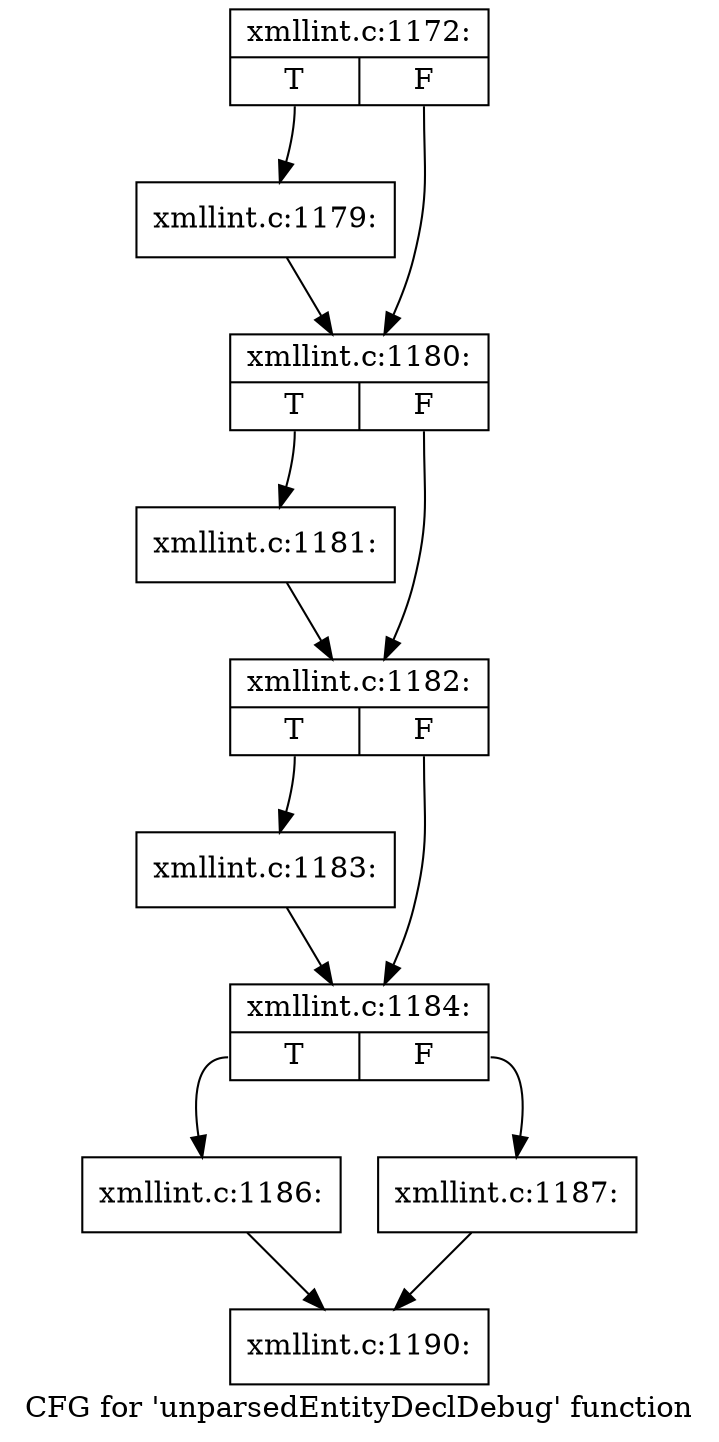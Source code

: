 digraph "CFG for 'unparsedEntityDeclDebug' function" {
	label="CFG for 'unparsedEntityDeclDebug' function";

	Node0x49c9290 [shape=record,label="{xmllint.c:1172:|{<s0>T|<s1>F}}"];
	Node0x49c9290:s0 -> Node0x49bf4a0;
	Node0x49c9290:s1 -> Node0x49bf4f0;
	Node0x49bf4a0 [shape=record,label="{xmllint.c:1179:}"];
	Node0x49bf4a0 -> Node0x49bf4f0;
	Node0x49bf4f0 [shape=record,label="{xmllint.c:1180:|{<s0>T|<s1>F}}"];
	Node0x49bf4f0:s0 -> Node0x49ccf30;
	Node0x49bf4f0:s1 -> Node0x49ccf80;
	Node0x49ccf30 [shape=record,label="{xmllint.c:1181:}"];
	Node0x49ccf30 -> Node0x49ccf80;
	Node0x49ccf80 [shape=record,label="{xmllint.c:1182:|{<s0>T|<s1>F}}"];
	Node0x49ccf80:s0 -> Node0x49cd470;
	Node0x49ccf80:s1 -> Node0x49cd4c0;
	Node0x49cd470 [shape=record,label="{xmllint.c:1183:}"];
	Node0x49cd470 -> Node0x49cd4c0;
	Node0x49cd4c0 [shape=record,label="{xmllint.c:1184:|{<s0>T|<s1>F}}"];
	Node0x49cd4c0:s0 -> Node0x49cdb70;
	Node0x49cd4c0:s1 -> Node0x49cdbc0;
	Node0x49cdb70 [shape=record,label="{xmllint.c:1186:}"];
	Node0x49cdb70 -> Node0x49ca860;
	Node0x49cdbc0 [shape=record,label="{xmllint.c:1187:}"];
	Node0x49cdbc0 -> Node0x49ca860;
	Node0x49ca860 [shape=record,label="{xmllint.c:1190:}"];
}
